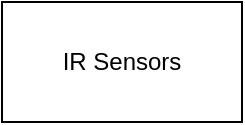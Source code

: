 <mxfile version="16.5.6" type="device"><diagram id="GeeqUfZaGZ2lxfn_1yCR" name="Page-1"><mxGraphModel dx="1038" dy="547" grid="1" gridSize="10" guides="1" tooltips="1" connect="1" arrows="1" fold="1" page="1" pageScale="1" pageWidth="850" pageHeight="1100" math="0" shadow="0"><root><mxCell id="0"/><mxCell id="1" parent="0"/><mxCell id="Un1YytAE_uCo__6cPKsg-1" value="IR Sensors" style="rounded=0;whiteSpace=wrap;html=1;" vertex="1" parent="1"><mxGeometry x="30" y="160" width="120" height="60" as="geometry"/></mxCell></root></mxGraphModel></diagram></mxfile>